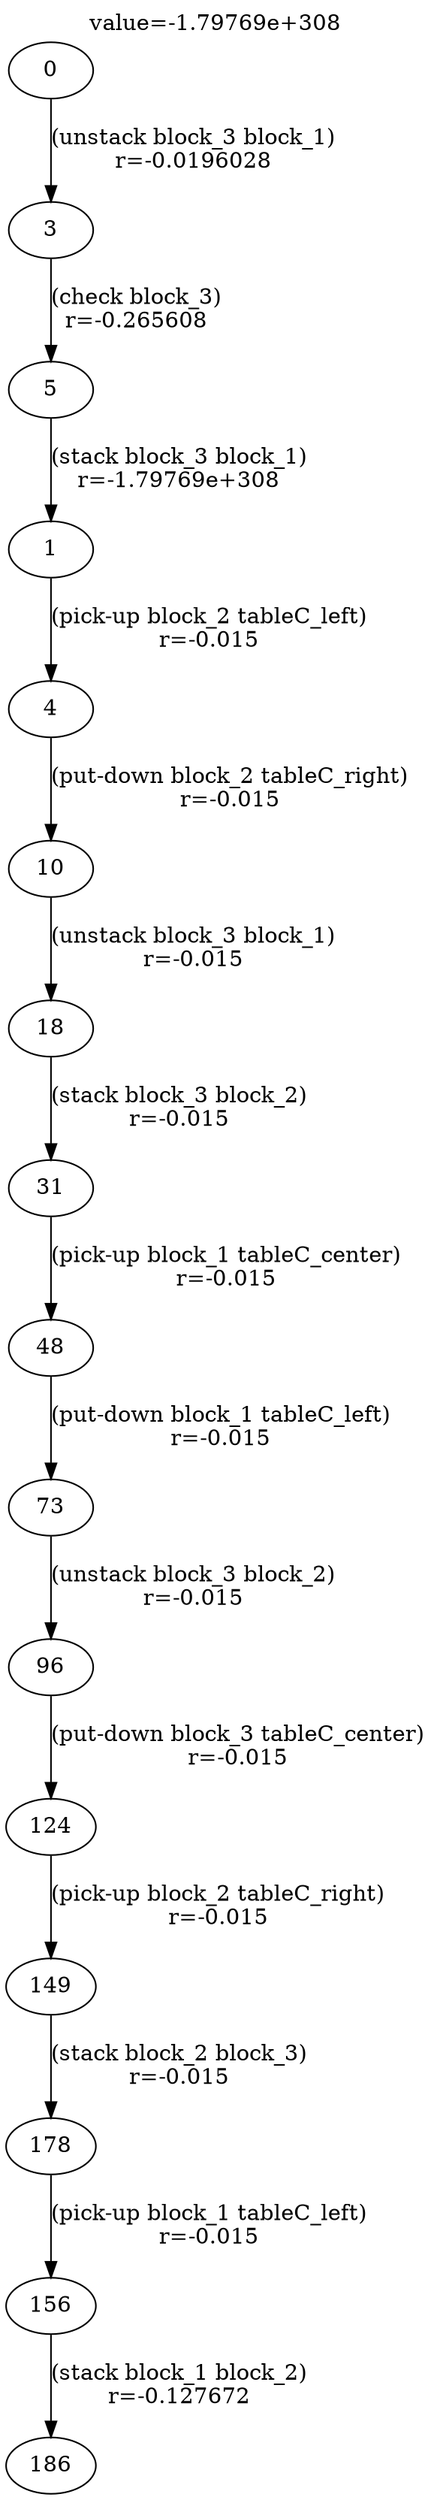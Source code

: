 digraph g{
label="value=-1.79769e+308"
labelloc=top
0->3 [ label="(unstack block_3 block_1)
r=-0.0196028" ];
3->5 [ label="(check block_3)
r=-0.265608" ];
5->1 [ label="(stack block_3 block_1)
r=-1.79769e+308" ];
1->4 [ label="(pick-up block_2 tableC_left)
r=-0.015" ];
4->10 [ label="(put-down block_2 tableC_right)
r=-0.015" ];
10->18 [ label="(unstack block_3 block_1)
r=-0.015" ];
18->31 [ label="(stack block_3 block_2)
r=-0.015" ];
31->48 [ label="(pick-up block_1 tableC_center)
r=-0.015" ];
48->73 [ label="(put-down block_1 tableC_left)
r=-0.015" ];
73->96 [ label="(unstack block_3 block_2)
r=-0.015" ];
96->124 [ label="(put-down block_3 tableC_center)
r=-0.015" ];
124->149 [ label="(pick-up block_2 tableC_right)
r=-0.015" ];
149->178 [ label="(stack block_2 block_3)
r=-0.015" ];
178->156 [ label="(pick-up block_1 tableC_left)
r=-0.015" ];
156->186 [ label="(stack block_1 block_2)
r=-0.127672" ];
}

